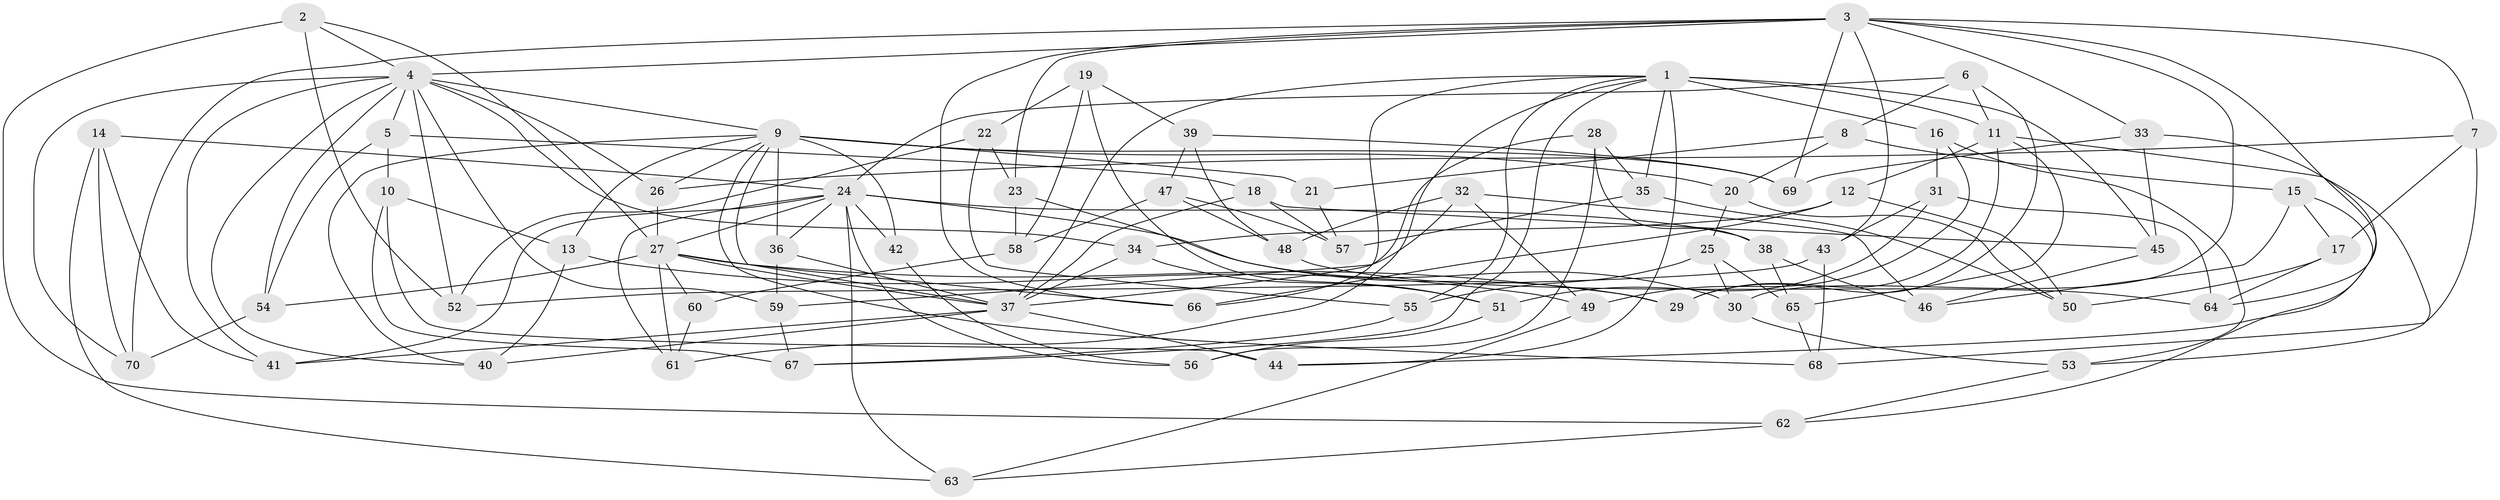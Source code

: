 // original degree distribution, {4: 1.0}
// Generated by graph-tools (version 1.1) at 2025/53/03/04/25 22:53:53]
// undirected, 70 vertices, 162 edges
graph export_dot {
  node [color=gray90,style=filled];
  1;
  2;
  3;
  4;
  5;
  6;
  7;
  8;
  9;
  10;
  11;
  12;
  13;
  14;
  15;
  16;
  17;
  18;
  19;
  20;
  21;
  22;
  23;
  24;
  25;
  26;
  27;
  28;
  29;
  30;
  31;
  32;
  33;
  34;
  35;
  36;
  37;
  38;
  39;
  40;
  41;
  42;
  43;
  44;
  45;
  46;
  47;
  48;
  49;
  50;
  51;
  52;
  53;
  54;
  55;
  56;
  57;
  58;
  59;
  60;
  61;
  62;
  63;
  64;
  65;
  66;
  67;
  68;
  69;
  70;
  1 -- 11 [weight=3.0];
  1 -- 16 [weight=1.0];
  1 -- 35 [weight=1.0];
  1 -- 37 [weight=1.0];
  1 -- 44 [weight=1.0];
  1 -- 45 [weight=1.0];
  1 -- 55 [weight=1.0];
  1 -- 61 [weight=1.0];
  1 -- 66 [weight=1.0];
  1 -- 67 [weight=1.0];
  2 -- 4 [weight=1.0];
  2 -- 27 [weight=1.0];
  2 -- 52 [weight=1.0];
  2 -- 62 [weight=1.0];
  3 -- 4 [weight=1.0];
  3 -- 7 [weight=1.0];
  3 -- 23 [weight=1.0];
  3 -- 30 [weight=1.0];
  3 -- 33 [weight=1.0];
  3 -- 43 [weight=1.0];
  3 -- 64 [weight=1.0];
  3 -- 66 [weight=1.0];
  3 -- 69 [weight=1.0];
  3 -- 70 [weight=1.0];
  4 -- 5 [weight=1.0];
  4 -- 9 [weight=1.0];
  4 -- 26 [weight=1.0];
  4 -- 34 [weight=1.0];
  4 -- 40 [weight=1.0];
  4 -- 41 [weight=1.0];
  4 -- 52 [weight=1.0];
  4 -- 54 [weight=1.0];
  4 -- 59 [weight=1.0];
  4 -- 70 [weight=1.0];
  5 -- 10 [weight=1.0];
  5 -- 18 [weight=1.0];
  5 -- 54 [weight=1.0];
  6 -- 8 [weight=1.0];
  6 -- 11 [weight=1.0];
  6 -- 24 [weight=1.0];
  6 -- 29 [weight=1.0];
  7 -- 17 [weight=1.0];
  7 -- 26 [weight=1.0];
  7 -- 68 [weight=1.0];
  8 -- 15 [weight=1.0];
  8 -- 20 [weight=1.0];
  8 -- 21 [weight=1.0];
  9 -- 13 [weight=1.0];
  9 -- 20 [weight=1.0];
  9 -- 21 [weight=2.0];
  9 -- 26 [weight=1.0];
  9 -- 36 [weight=1.0];
  9 -- 37 [weight=1.0];
  9 -- 40 [weight=1.0];
  9 -- 42 [weight=1.0];
  9 -- 68 [weight=1.0];
  9 -- 69 [weight=1.0];
  10 -- 13 [weight=1.0];
  10 -- 44 [weight=1.0];
  10 -- 67 [weight=1.0];
  11 -- 12 [weight=1.0];
  11 -- 29 [weight=1.0];
  11 -- 53 [weight=1.0];
  11 -- 65 [weight=1.0];
  12 -- 34 [weight=1.0];
  12 -- 50 [weight=1.0];
  12 -- 66 [weight=1.0];
  13 -- 40 [weight=1.0];
  13 -- 49 [weight=1.0];
  14 -- 24 [weight=1.0];
  14 -- 41 [weight=1.0];
  14 -- 63 [weight=1.0];
  14 -- 70 [weight=1.0];
  15 -- 17 [weight=1.0];
  15 -- 46 [weight=1.0];
  15 -- 62 [weight=1.0];
  16 -- 31 [weight=1.0];
  16 -- 49 [weight=1.0];
  16 -- 53 [weight=1.0];
  17 -- 50 [weight=1.0];
  17 -- 64 [weight=1.0];
  18 -- 37 [weight=1.0];
  18 -- 45 [weight=1.0];
  18 -- 57 [weight=1.0];
  19 -- 22 [weight=1.0];
  19 -- 39 [weight=1.0];
  19 -- 51 [weight=1.0];
  19 -- 58 [weight=1.0];
  20 -- 25 [weight=1.0];
  20 -- 50 [weight=1.0];
  21 -- 57 [weight=1.0];
  22 -- 23 [weight=1.0];
  22 -- 52 [weight=1.0];
  22 -- 55 [weight=1.0];
  23 -- 29 [weight=1.0];
  23 -- 58 [weight=1.0];
  24 -- 27 [weight=1.0];
  24 -- 30 [weight=1.0];
  24 -- 36 [weight=1.0];
  24 -- 38 [weight=1.0];
  24 -- 41 [weight=1.0];
  24 -- 42 [weight=2.0];
  24 -- 56 [weight=1.0];
  24 -- 61 [weight=1.0];
  24 -- 63 [weight=1.0];
  25 -- 30 [weight=1.0];
  25 -- 55 [weight=1.0];
  25 -- 65 [weight=1.0];
  26 -- 27 [weight=1.0];
  27 -- 29 [weight=1.0];
  27 -- 37 [weight=1.0];
  27 -- 54 [weight=1.0];
  27 -- 60 [weight=2.0];
  27 -- 61 [weight=1.0];
  27 -- 66 [weight=1.0];
  28 -- 35 [weight=1.0];
  28 -- 37 [weight=1.0];
  28 -- 38 [weight=1.0];
  28 -- 56 [weight=1.0];
  30 -- 53 [weight=1.0];
  31 -- 43 [weight=1.0];
  31 -- 51 [weight=1.0];
  31 -- 64 [weight=1.0];
  32 -- 46 [weight=1.0];
  32 -- 48 [weight=1.0];
  32 -- 49 [weight=1.0];
  32 -- 59 [weight=1.0];
  33 -- 44 [weight=1.0];
  33 -- 45 [weight=1.0];
  33 -- 69 [weight=1.0];
  34 -- 37 [weight=1.0];
  34 -- 51 [weight=1.0];
  35 -- 50 [weight=1.0];
  35 -- 57 [weight=1.0];
  36 -- 37 [weight=1.0];
  36 -- 59 [weight=1.0];
  37 -- 40 [weight=1.0];
  37 -- 41 [weight=1.0];
  37 -- 44 [weight=1.0];
  38 -- 46 [weight=1.0];
  38 -- 65 [weight=1.0];
  39 -- 47 [weight=1.0];
  39 -- 48 [weight=1.0];
  39 -- 69 [weight=1.0];
  42 -- 56 [weight=1.0];
  43 -- 52 [weight=1.0];
  43 -- 68 [weight=1.0];
  45 -- 46 [weight=1.0];
  47 -- 48 [weight=1.0];
  47 -- 57 [weight=1.0];
  47 -- 58 [weight=1.0];
  48 -- 64 [weight=1.0];
  49 -- 63 [weight=1.0];
  51 -- 56 [weight=1.0];
  53 -- 62 [weight=1.0];
  54 -- 70 [weight=1.0];
  55 -- 67 [weight=1.0];
  58 -- 60 [weight=1.0];
  59 -- 67 [weight=1.0];
  60 -- 61 [weight=1.0];
  62 -- 63 [weight=1.0];
  65 -- 68 [weight=1.0];
}
